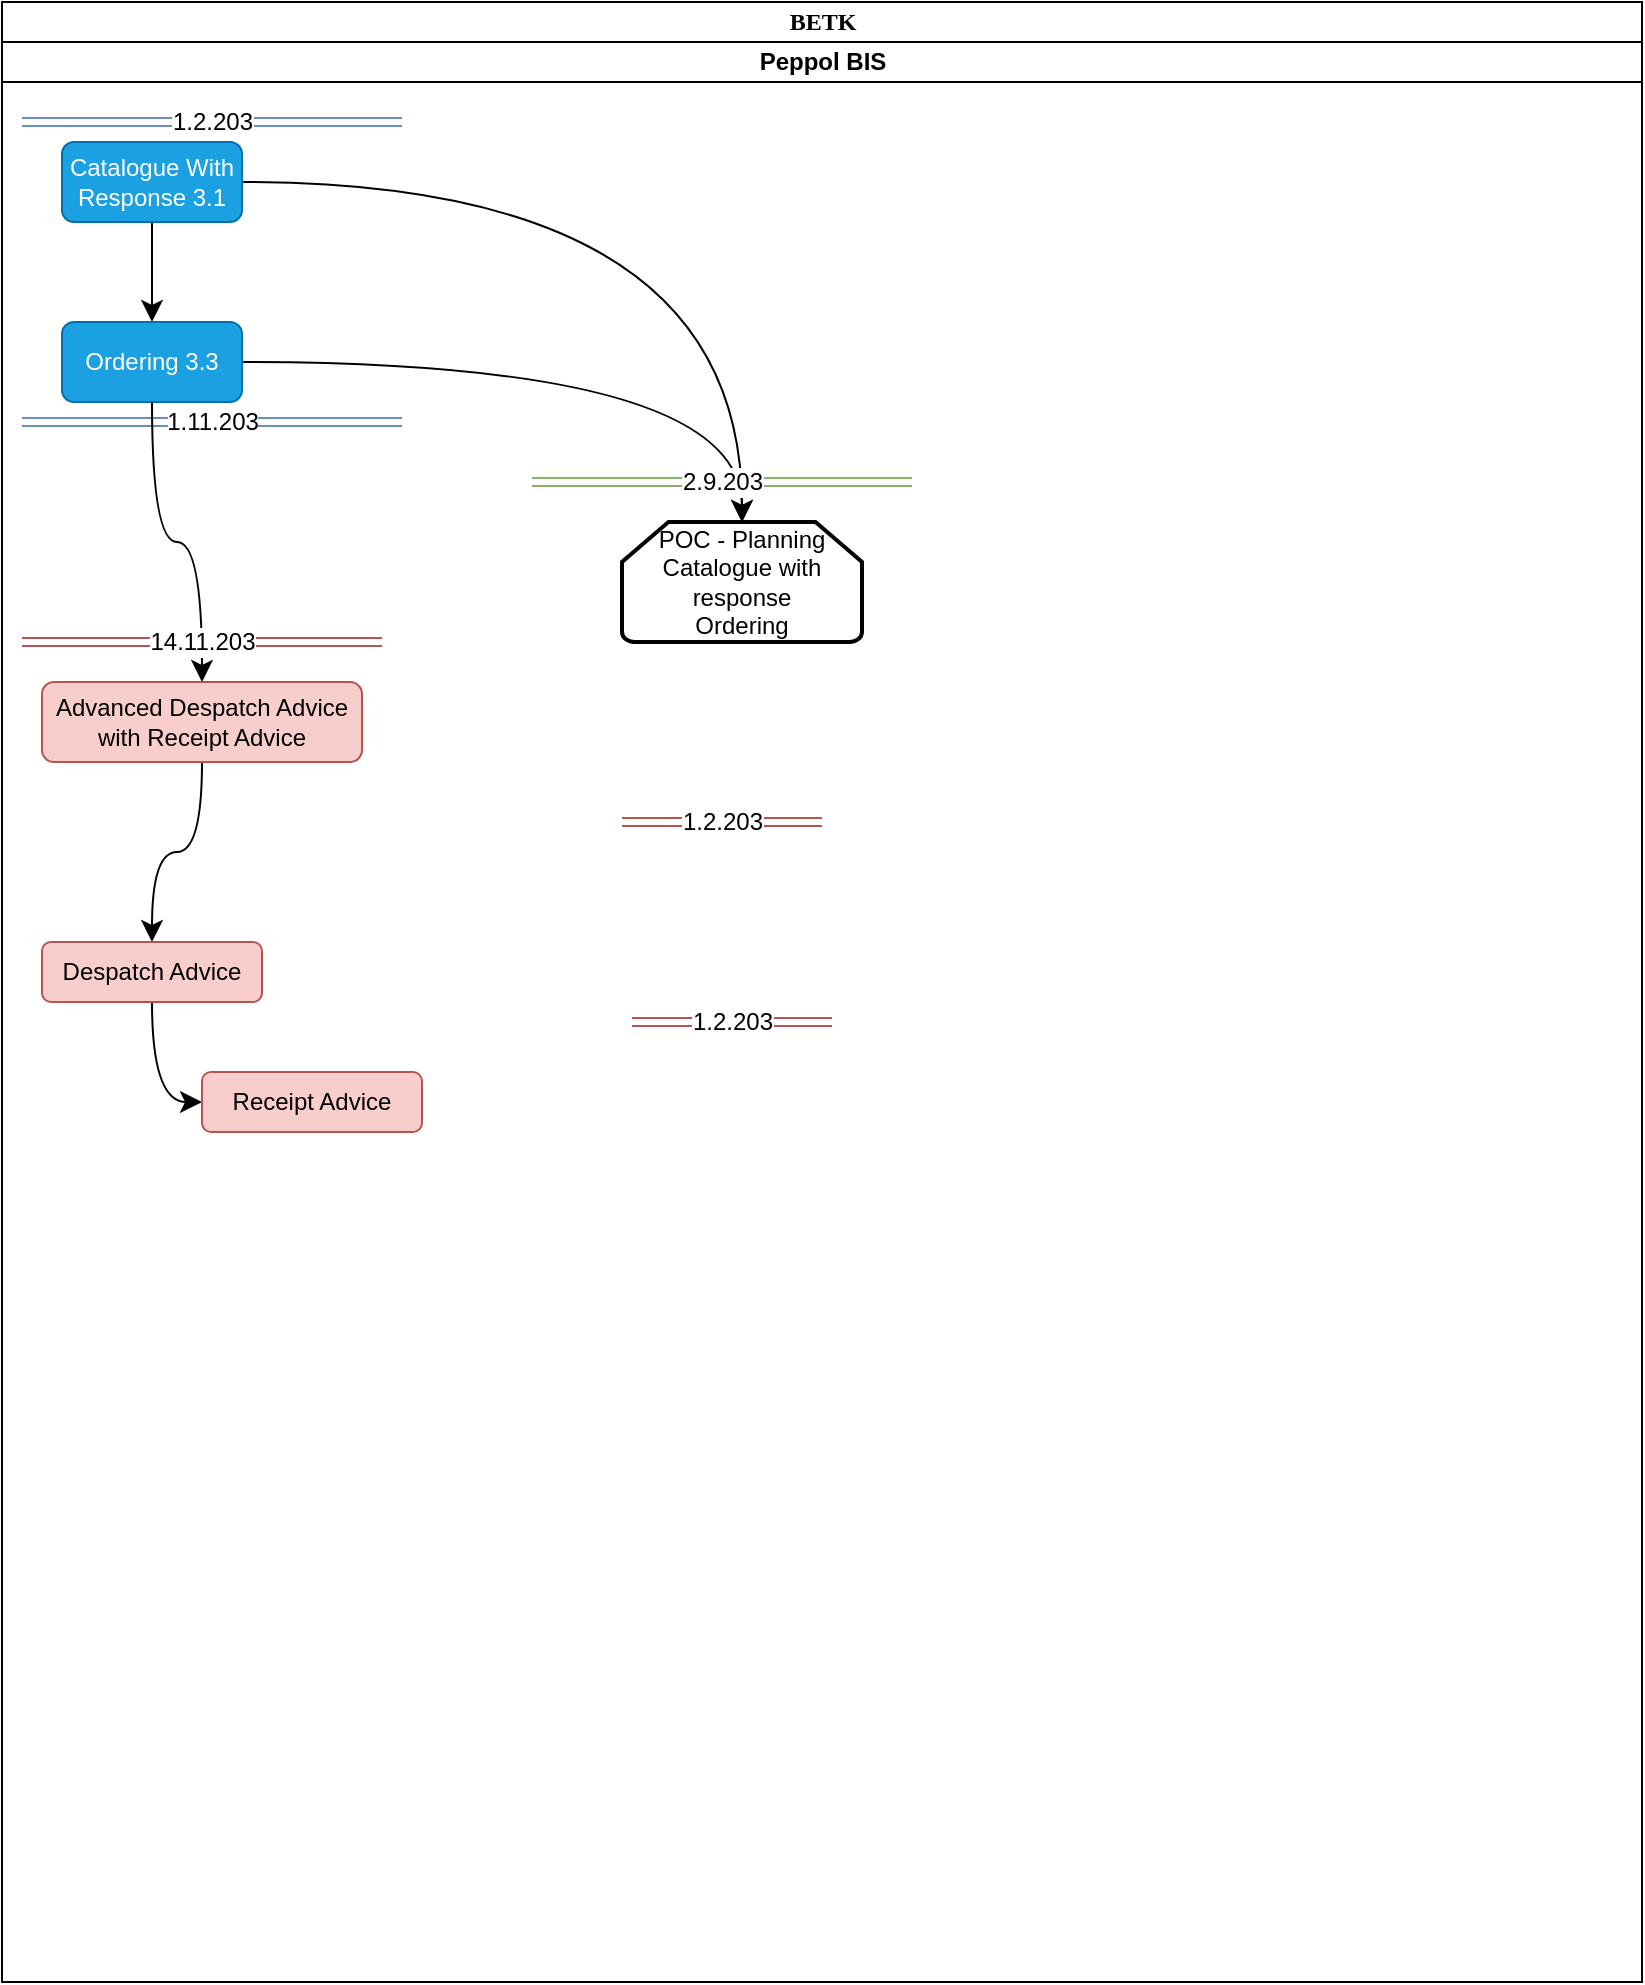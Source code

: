 <mxfile version="28.1.0">
  <diagram name="Page-1" id="0783ab3e-0a74-02c8-0abd-f7b4e66b4bec">
    <mxGraphModel dx="1177" dy="1303" grid="1" gridSize="10" guides="1" tooltips="1" connect="1" arrows="1" fold="1" page="1" pageScale="1" pageWidth="1654" pageHeight="1169" background="none" math="0" shadow="0">
      <root>
        <mxCell id="0" />
        <mxCell id="1" parent="0" />
        <mxCell id="1c1d494c118603dd-1" value="BETK" style="swimlane;html=1;childLayout=stackLayout;startSize=20;rounded=0;shadow=0;comic=0;labelBackgroundColor=none;strokeWidth=1;fontFamily=Verdana;fontSize=12;align=center;" parent="1" vertex="1">
          <mxGeometry x="40" y="20" width="820" height="990" as="geometry" />
        </mxCell>
        <mxCell id="1c1d494c118603dd-2" value="Peppol BIS" style="swimlane;html=1;startSize=20;" parent="1c1d494c118603dd-1" vertex="1">
          <mxGeometry y="20" width="820" height="970" as="geometry" />
        </mxCell>
        <mxCell id="ov1N7ag6DKZ-0V74_zyp-7" style="edgeStyle=orthogonalEdgeStyle;rounded=0;orthogonalLoop=1;jettySize=auto;html=1;entryX=0.5;entryY=0;entryDx=0;entryDy=0;fontSize=12;startSize=8;endSize=8;curved=1;exitX=0.5;exitY=1;exitDx=0;exitDy=0;" parent="1c1d494c118603dd-2" source="ov1N7ag6DKZ-0V74_zyp-1" target="ov1N7ag6DKZ-0V74_zyp-6" edge="1">
          <mxGeometry relative="1" as="geometry">
            <mxPoint x="75.0" y="109.17" as="sourcePoint" />
          </mxGeometry>
        </mxCell>
        <mxCell id="ov1N7ag6DKZ-0V74_zyp-14" style="edgeStyle=orthogonalEdgeStyle;curved=1;rounded=0;orthogonalLoop=1;jettySize=auto;html=1;entryX=0.5;entryY=0;entryDx=0;entryDy=0;fontSize=12;startSize=8;endSize=8;entryPerimeter=0;" parent="1c1d494c118603dd-2" source="ov1N7ag6DKZ-0V74_zyp-1" target="vd2ycQLSVYX_bV4Vcwtc-8" edge="1">
          <mxGeometry relative="1" as="geometry">
            <mxPoint x="361.3" y="261.46" as="targetPoint" />
          </mxGeometry>
        </mxCell>
        <mxCell id="ov1N7ag6DKZ-0V74_zyp-1" value="Catalogue With&lt;div&gt;Response 3.1&lt;/div&gt;" style="rounded=1;whiteSpace=wrap;html=1;fillColor=#1ba1e2;strokeColor=#006EAF;fontColor=#ffffff;" parent="1c1d494c118603dd-2" vertex="1">
          <mxGeometry x="30" y="50" width="90" height="40" as="geometry" />
        </mxCell>
        <mxCell id="ov1N7ag6DKZ-0V74_zyp-2" value="1.11.203" style="shape=link;html=1;rounded=0;fontSize=12;startSize=8;endSize=8;curved=1;fillColor=#dae8fc;strokeColor=#6c8ebf;" parent="1c1d494c118603dd-2" edge="1">
          <mxGeometry width="100" relative="1" as="geometry">
            <mxPoint x="10" y="190.0" as="sourcePoint" />
            <mxPoint x="200" y="190.0" as="targetPoint" />
          </mxGeometry>
        </mxCell>
        <mxCell id="ov1N7ag6DKZ-0V74_zyp-15" style="edgeStyle=orthogonalEdgeStyle;curved=1;rounded=0;orthogonalLoop=1;jettySize=auto;html=1;entryX=0.5;entryY=0;entryDx=0;entryDy=0;fontSize=12;startSize=8;endSize=8;exitX=1;exitY=0.5;exitDx=0;exitDy=0;entryPerimeter=0;" parent="1c1d494c118603dd-2" source="ov1N7ag6DKZ-0V74_zyp-6" target="vd2ycQLSVYX_bV4Vcwtc-8" edge="1">
          <mxGeometry relative="1" as="geometry">
            <mxPoint x="360.1" y="263.2" as="targetPoint" />
          </mxGeometry>
        </mxCell>
        <mxCell id="ov1N7ag6DKZ-0V74_zyp-6" value="&lt;div&gt;Ordering 3.3&lt;/div&gt;" style="rounded=1;whiteSpace=wrap;html=1;fillColor=#1ba1e2;strokeColor=#006EAF;fontColor=#ffffff;" parent="1c1d494c118603dd-2" vertex="1">
          <mxGeometry x="30" y="140.0" width="90" height="40" as="geometry" />
        </mxCell>
        <mxCell id="vd2ycQLSVYX_bV4Vcwtc-2" value="" style="edgeStyle=orthogonalEdgeStyle;rounded=0;orthogonalLoop=1;jettySize=auto;html=1;fontSize=12;startSize=8;endSize=8;curved=1;" edge="1" parent="1c1d494c118603dd-2" source="ov1N7ag6DKZ-0V74_zyp-9" target="vd2ycQLSVYX_bV4Vcwtc-1">
          <mxGeometry relative="1" as="geometry" />
        </mxCell>
        <mxCell id="ov1N7ag6DKZ-0V74_zyp-9" value="Advanced Despatch Advice with Receipt Advice" style="rounded=1;whiteSpace=wrap;html=1;fillColor=#f8cecc;strokeColor=#b85450;" parent="1c1d494c118603dd-2" vertex="1">
          <mxGeometry x="20" y="320" width="160" height="40" as="geometry" />
        </mxCell>
        <mxCell id="ov1N7ag6DKZ-0V74_zyp-10" style="edgeStyle=orthogonalEdgeStyle;curved=1;rounded=0;orthogonalLoop=1;jettySize=auto;html=1;fontSize=12;startSize=8;endSize=8;entryX=0.5;entryY=0;entryDx=0;entryDy=0;exitX=0.5;exitY=1;exitDx=0;exitDy=0;" parent="1c1d494c118603dd-2" source="ov1N7ag6DKZ-0V74_zyp-6" target="ov1N7ag6DKZ-0V74_zyp-9" edge="1">
          <mxGeometry relative="1" as="geometry">
            <mxPoint x="95" y="300" as="targetPoint" />
          </mxGeometry>
        </mxCell>
        <mxCell id="ov1N7ag6DKZ-0V74_zyp-12" value="2.9.203" style="shape=link;html=1;rounded=0;fontSize=12;startSize=8;endSize=8;curved=1;fillColor=#d5e8d4;strokeColor=#82b366;" parent="1c1d494c118603dd-2" edge="1">
          <mxGeometry width="100" relative="1" as="geometry">
            <mxPoint x="265" y="220" as="sourcePoint" />
            <mxPoint x="455" y="220" as="targetPoint" />
          </mxGeometry>
        </mxCell>
        <mxCell id="ov1N7ag6DKZ-0V74_zyp-18" value="1.2.203" style="shape=link;html=1;rounded=0;fontSize=12;startSize=8;endSize=8;curved=1;fillColor=#f8cecc;strokeColor=#b85450;" parent="1c1d494c118603dd-2" edge="1">
          <mxGeometry width="100" relative="1" as="geometry">
            <mxPoint x="310" y="390" as="sourcePoint" />
            <mxPoint x="410" y="390" as="targetPoint" />
          </mxGeometry>
        </mxCell>
        <mxCell id="ov1N7ag6DKZ-0V74_zyp-19" value="14.11.203" style="shape=link;html=1;rounded=0;fontSize=12;startSize=8;endSize=8;curved=1;fillColor=#f8cecc;strokeColor=#b85450;" parent="1c1d494c118603dd-2" edge="1">
          <mxGeometry width="100" relative="1" as="geometry">
            <mxPoint x="10" y="300" as="sourcePoint" />
            <mxPoint x="190" y="300" as="targetPoint" />
          </mxGeometry>
        </mxCell>
        <mxCell id="ov1N7ag6DKZ-0V74_zyp-73" value="1.2.203" style="shape=link;html=1;rounded=0;fontSize=12;startSize=8;endSize=8;curved=1;fillColor=#f8cecc;strokeColor=#b85450;" parent="1c1d494c118603dd-2" edge="1">
          <mxGeometry width="100" relative="1" as="geometry">
            <mxPoint x="315" y="490" as="sourcePoint" />
            <mxPoint x="415" y="490" as="targetPoint" />
          </mxGeometry>
        </mxCell>
        <mxCell id="tsWJ6s4taVNARHcV3OjV-2" value="1.2.203" style="shape=link;html=1;rounded=0;fontSize=12;startSize=8;endSize=8;curved=1;fillColor=#dae8fc;strokeColor=#6c8ebf;" parent="1c1d494c118603dd-2" edge="1">
          <mxGeometry width="100" relative="1" as="geometry">
            <mxPoint x="10" y="40" as="sourcePoint" />
            <mxPoint x="200" y="40" as="targetPoint" />
          </mxGeometry>
        </mxCell>
        <mxCell id="vd2ycQLSVYX_bV4Vcwtc-4" style="edgeStyle=orthogonalEdgeStyle;curved=1;rounded=0;orthogonalLoop=1;jettySize=auto;html=1;entryX=0;entryY=0.5;entryDx=0;entryDy=0;fontSize=12;startSize=8;endSize=8;" edge="1" parent="1c1d494c118603dd-2" source="vd2ycQLSVYX_bV4Vcwtc-1" target="vd2ycQLSVYX_bV4Vcwtc-3">
          <mxGeometry relative="1" as="geometry" />
        </mxCell>
        <mxCell id="vd2ycQLSVYX_bV4Vcwtc-1" value="Despatch Advice" style="whiteSpace=wrap;html=1;fillColor=#f8cecc;strokeColor=#b85450;rounded=1;" vertex="1" parent="1c1d494c118603dd-2">
          <mxGeometry x="20" y="450" width="110" height="30" as="geometry" />
        </mxCell>
        <mxCell id="vd2ycQLSVYX_bV4Vcwtc-3" value="Receipt Advice" style="whiteSpace=wrap;html=1;fillColor=#f8cecc;strokeColor=#b85450;rounded=1;" vertex="1" parent="1c1d494c118603dd-2">
          <mxGeometry x="100" y="515" width="110" height="30" as="geometry" />
        </mxCell>
        <mxCell id="vd2ycQLSVYX_bV4Vcwtc-8" value="POC - Planning&lt;div&gt;Catalogue with response&lt;/div&gt;&lt;div&gt;Ordering&lt;/div&gt;" style="strokeWidth=2;html=1;shape=mxgraph.flowchart.loop_limit;whiteSpace=wrap;" vertex="1" parent="1c1d494c118603dd-2">
          <mxGeometry x="310" y="240" width="120" height="60" as="geometry" />
        </mxCell>
      </root>
    </mxGraphModel>
  </diagram>
</mxfile>
